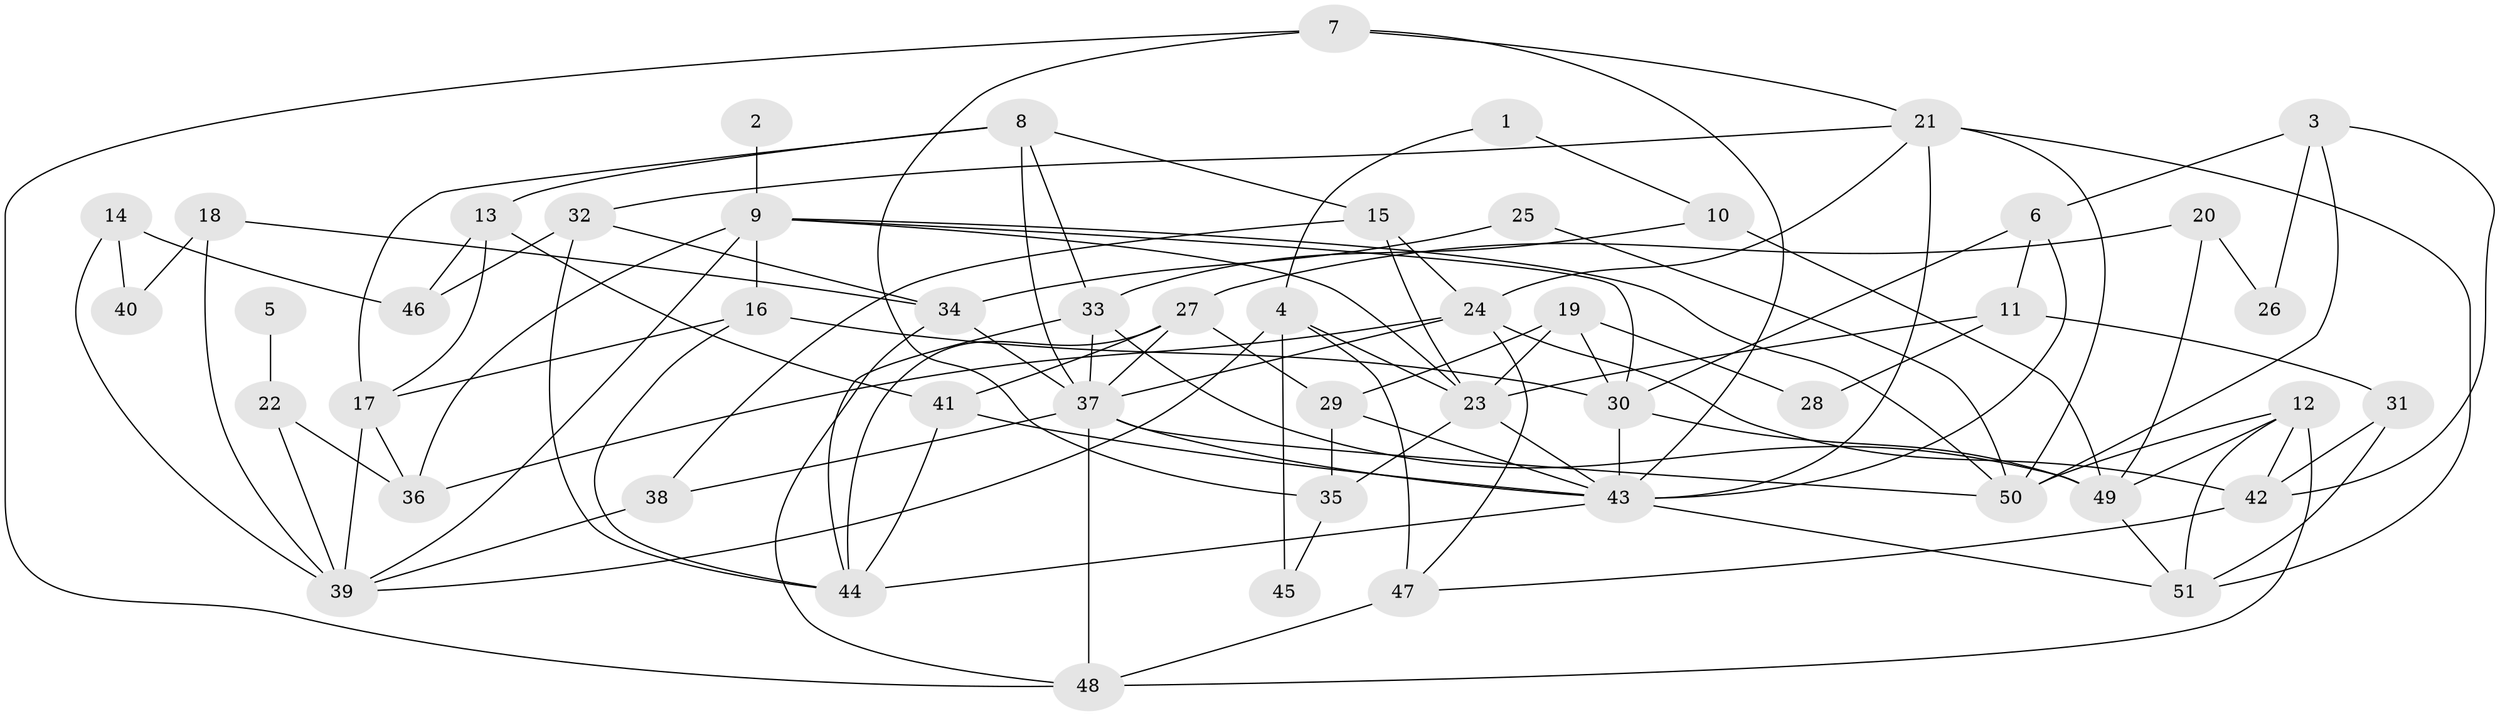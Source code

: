 // original degree distribution, {6: 0.125, 4: 0.3333333333333333, 2: 0.125, 5: 0.1527777777777778, 3: 0.2361111111111111, 7: 0.027777777777777776}
// Generated by graph-tools (version 1.1) at 2025/37/03/04/25 23:37:13]
// undirected, 51 vertices, 110 edges
graph export_dot {
  node [color=gray90,style=filled];
  1;
  2;
  3;
  4;
  5;
  6;
  7;
  8;
  9;
  10;
  11;
  12;
  13;
  14;
  15;
  16;
  17;
  18;
  19;
  20;
  21;
  22;
  23;
  24;
  25;
  26;
  27;
  28;
  29;
  30;
  31;
  32;
  33;
  34;
  35;
  36;
  37;
  38;
  39;
  40;
  41;
  42;
  43;
  44;
  45;
  46;
  47;
  48;
  49;
  50;
  51;
  1 -- 4 [weight=1.0];
  1 -- 10 [weight=1.0];
  2 -- 9 [weight=2.0];
  3 -- 6 [weight=1.0];
  3 -- 26 [weight=1.0];
  3 -- 42 [weight=1.0];
  3 -- 50 [weight=1.0];
  4 -- 23 [weight=1.0];
  4 -- 39 [weight=1.0];
  4 -- 45 [weight=1.0];
  4 -- 47 [weight=2.0];
  5 -- 22 [weight=2.0];
  6 -- 11 [weight=1.0];
  6 -- 30 [weight=1.0];
  6 -- 43 [weight=1.0];
  7 -- 21 [weight=1.0];
  7 -- 35 [weight=1.0];
  7 -- 43 [weight=1.0];
  7 -- 48 [weight=1.0];
  8 -- 13 [weight=1.0];
  8 -- 15 [weight=1.0];
  8 -- 17 [weight=1.0];
  8 -- 33 [weight=1.0];
  8 -- 37 [weight=1.0];
  9 -- 16 [weight=1.0];
  9 -- 23 [weight=1.0];
  9 -- 30 [weight=1.0];
  9 -- 36 [weight=1.0];
  9 -- 39 [weight=2.0];
  9 -- 50 [weight=1.0];
  10 -- 33 [weight=1.0];
  10 -- 49 [weight=2.0];
  11 -- 23 [weight=1.0];
  11 -- 28 [weight=1.0];
  11 -- 31 [weight=1.0];
  12 -- 42 [weight=1.0];
  12 -- 48 [weight=1.0];
  12 -- 49 [weight=1.0];
  12 -- 50 [weight=1.0];
  12 -- 51 [weight=1.0];
  13 -- 17 [weight=1.0];
  13 -- 41 [weight=1.0];
  13 -- 46 [weight=1.0];
  14 -- 39 [weight=1.0];
  14 -- 40 [weight=1.0];
  14 -- 46 [weight=1.0];
  15 -- 23 [weight=1.0];
  15 -- 24 [weight=1.0];
  15 -- 38 [weight=1.0];
  16 -- 17 [weight=1.0];
  16 -- 30 [weight=1.0];
  16 -- 44 [weight=1.0];
  17 -- 36 [weight=1.0];
  17 -- 39 [weight=1.0];
  18 -- 34 [weight=1.0];
  18 -- 39 [weight=1.0];
  18 -- 40 [weight=1.0];
  19 -- 23 [weight=1.0];
  19 -- 28 [weight=1.0];
  19 -- 29 [weight=1.0];
  19 -- 30 [weight=1.0];
  20 -- 26 [weight=1.0];
  20 -- 27 [weight=1.0];
  20 -- 49 [weight=1.0];
  21 -- 24 [weight=1.0];
  21 -- 32 [weight=1.0];
  21 -- 43 [weight=1.0];
  21 -- 50 [weight=1.0];
  21 -- 51 [weight=1.0];
  22 -- 36 [weight=1.0];
  22 -- 39 [weight=2.0];
  23 -- 35 [weight=1.0];
  23 -- 43 [weight=1.0];
  24 -- 36 [weight=1.0];
  24 -- 37 [weight=1.0];
  24 -- 42 [weight=1.0];
  24 -- 47 [weight=1.0];
  25 -- 34 [weight=1.0];
  25 -- 50 [weight=1.0];
  27 -- 29 [weight=1.0];
  27 -- 37 [weight=1.0];
  27 -- 41 [weight=1.0];
  27 -- 44 [weight=1.0];
  29 -- 35 [weight=1.0];
  29 -- 43 [weight=1.0];
  30 -- 43 [weight=1.0];
  30 -- 49 [weight=2.0];
  31 -- 42 [weight=1.0];
  31 -- 51 [weight=1.0];
  32 -- 34 [weight=1.0];
  32 -- 44 [weight=2.0];
  32 -- 46 [weight=1.0];
  33 -- 37 [weight=1.0];
  33 -- 44 [weight=2.0];
  33 -- 49 [weight=1.0];
  34 -- 37 [weight=1.0];
  34 -- 48 [weight=1.0];
  35 -- 45 [weight=1.0];
  37 -- 38 [weight=1.0];
  37 -- 43 [weight=1.0];
  37 -- 48 [weight=1.0];
  37 -- 50 [weight=1.0];
  38 -- 39 [weight=1.0];
  41 -- 43 [weight=1.0];
  41 -- 44 [weight=2.0];
  42 -- 47 [weight=1.0];
  43 -- 44 [weight=1.0];
  43 -- 51 [weight=1.0];
  47 -- 48 [weight=1.0];
  49 -- 51 [weight=1.0];
}
